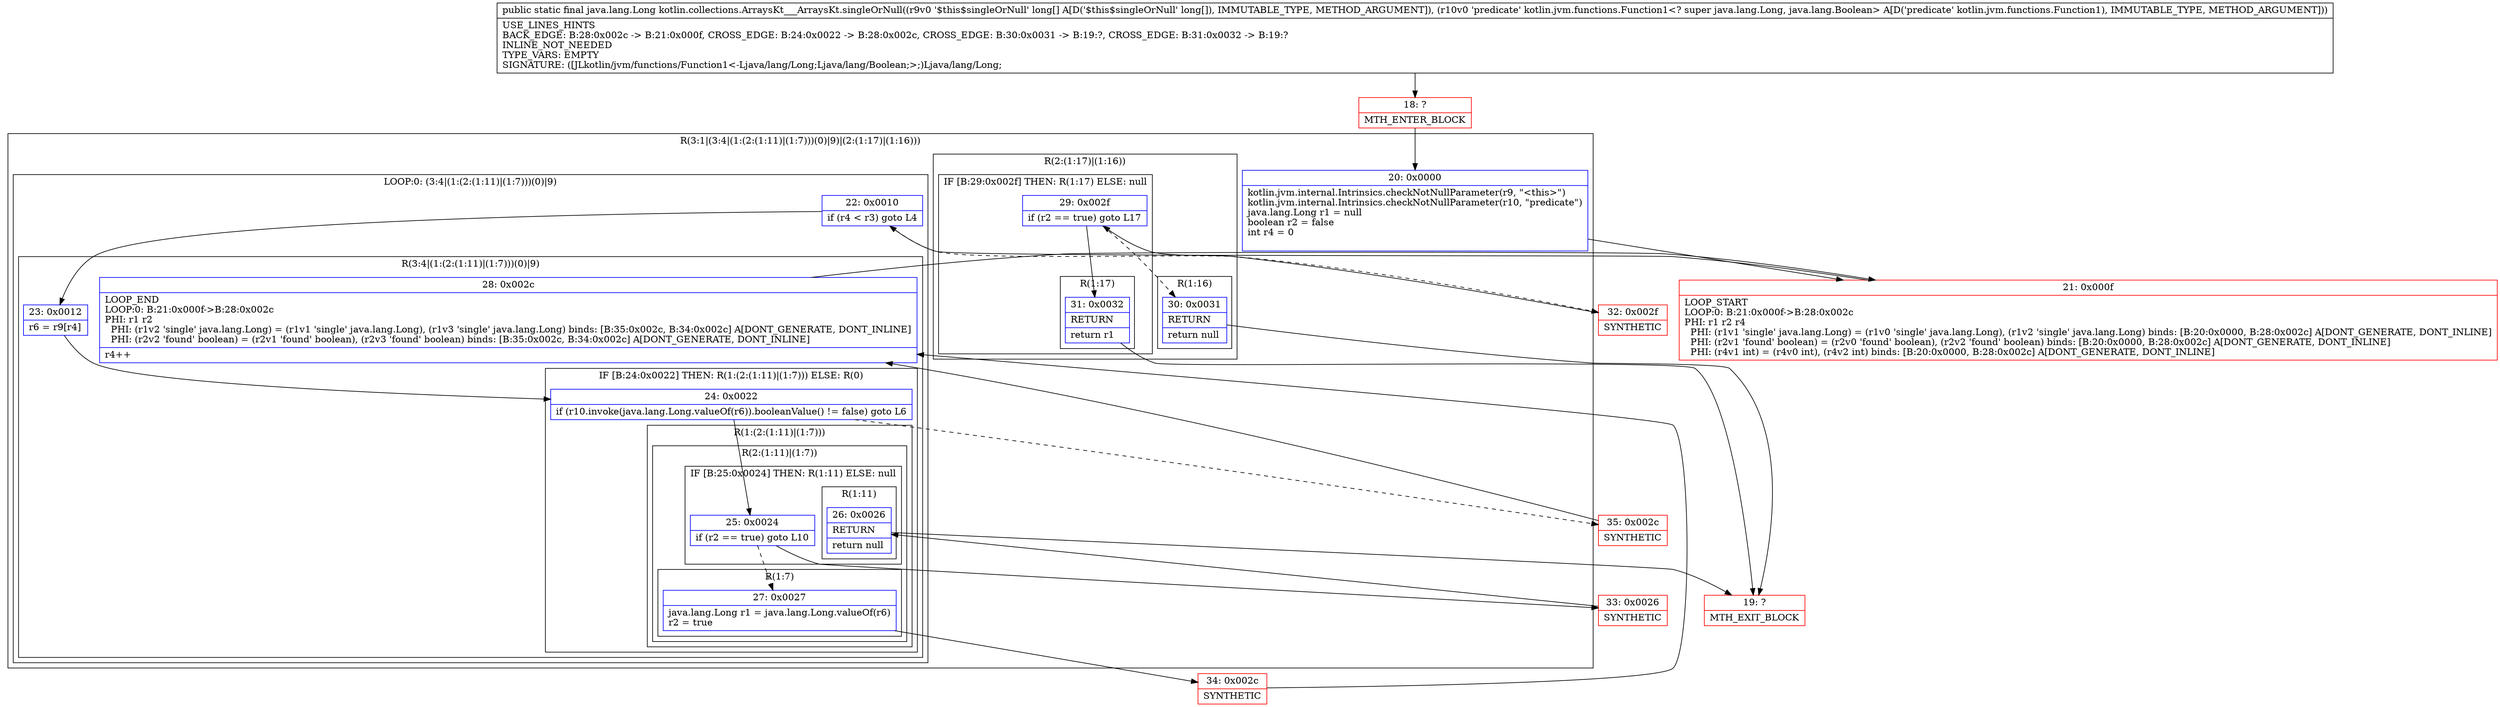 digraph "CFG forkotlin.collections.ArraysKt___ArraysKt.singleOrNull([JLkotlin\/jvm\/functions\/Function1;)Ljava\/lang\/Long;" {
subgraph cluster_Region_919040562 {
label = "R(3:1|(3:4|(1:(2:(1:11)|(1:7)))(0)|9)|(2:(1:17)|(1:16)))";
node [shape=record,color=blue];
Node_20 [shape=record,label="{20\:\ 0x0000|kotlin.jvm.internal.Intrinsics.checkNotNullParameter(r9, \"\<this\>\")\lkotlin.jvm.internal.Intrinsics.checkNotNullParameter(r10, \"predicate\")\ljava.lang.Long r1 = null\lboolean r2 = false\lint r4 = 0\l\l}"];
subgraph cluster_LoopRegion_669780875 {
label = "LOOP:0: (3:4|(1:(2:(1:11)|(1:7)))(0)|9)";
node [shape=record,color=blue];
Node_22 [shape=record,label="{22\:\ 0x0010|if (r4 \< r3) goto L4\l}"];
subgraph cluster_Region_42716944 {
label = "R(3:4|(1:(2:(1:11)|(1:7)))(0)|9)";
node [shape=record,color=blue];
Node_23 [shape=record,label="{23\:\ 0x0012|r6 = r9[r4]\l}"];
subgraph cluster_IfRegion_1052501988 {
label = "IF [B:24:0x0022] THEN: R(1:(2:(1:11)|(1:7))) ELSE: R(0)";
node [shape=record,color=blue];
Node_24 [shape=record,label="{24\:\ 0x0022|if (r10.invoke(java.lang.Long.valueOf(r6)).booleanValue() != false) goto L6\l}"];
subgraph cluster_Region_740536482 {
label = "R(1:(2:(1:11)|(1:7)))";
node [shape=record,color=blue];
subgraph cluster_Region_2111601797 {
label = "R(2:(1:11)|(1:7))";
node [shape=record,color=blue];
subgraph cluster_IfRegion_275283358 {
label = "IF [B:25:0x0024] THEN: R(1:11) ELSE: null";
node [shape=record,color=blue];
Node_25 [shape=record,label="{25\:\ 0x0024|if (r2 == true) goto L10\l}"];
subgraph cluster_Region_975933670 {
label = "R(1:11)";
node [shape=record,color=blue];
Node_26 [shape=record,label="{26\:\ 0x0026|RETURN\l|return null\l}"];
}
}
subgraph cluster_Region_929372245 {
label = "R(1:7)";
node [shape=record,color=blue];
Node_27 [shape=record,label="{27\:\ 0x0027|java.lang.Long r1 = java.lang.Long.valueOf(r6)\lr2 = true\l}"];
}
}
}
subgraph cluster_Region_1540281472 {
label = "R(0)";
node [shape=record,color=blue];
}
}
Node_28 [shape=record,label="{28\:\ 0x002c|LOOP_END\lLOOP:0: B:21:0x000f\-\>B:28:0x002c\lPHI: r1 r2 \l  PHI: (r1v2 'single' java.lang.Long) = (r1v1 'single' java.lang.Long), (r1v3 'single' java.lang.Long) binds: [B:35:0x002c, B:34:0x002c] A[DONT_GENERATE, DONT_INLINE]\l  PHI: (r2v2 'found' boolean) = (r2v1 'found' boolean), (r2v3 'found' boolean) binds: [B:35:0x002c, B:34:0x002c] A[DONT_GENERATE, DONT_INLINE]\l|r4++\l}"];
}
}
subgraph cluster_Region_1792662011 {
label = "R(2:(1:17)|(1:16))";
node [shape=record,color=blue];
subgraph cluster_IfRegion_498326339 {
label = "IF [B:29:0x002f] THEN: R(1:17) ELSE: null";
node [shape=record,color=blue];
Node_29 [shape=record,label="{29\:\ 0x002f|if (r2 == true) goto L17\l}"];
subgraph cluster_Region_899569352 {
label = "R(1:17)";
node [shape=record,color=blue];
Node_31 [shape=record,label="{31\:\ 0x0032|RETURN\l|return r1\l}"];
}
}
subgraph cluster_Region_1954523249 {
label = "R(1:16)";
node [shape=record,color=blue];
Node_30 [shape=record,label="{30\:\ 0x0031|RETURN\l|return null\l}"];
}
}
}
Node_18 [shape=record,color=red,label="{18\:\ ?|MTH_ENTER_BLOCK\l}"];
Node_21 [shape=record,color=red,label="{21\:\ 0x000f|LOOP_START\lLOOP:0: B:21:0x000f\-\>B:28:0x002c\lPHI: r1 r2 r4 \l  PHI: (r1v1 'single' java.lang.Long) = (r1v0 'single' java.lang.Long), (r1v2 'single' java.lang.Long) binds: [B:20:0x0000, B:28:0x002c] A[DONT_GENERATE, DONT_INLINE]\l  PHI: (r2v1 'found' boolean) = (r2v0 'found' boolean), (r2v2 'found' boolean) binds: [B:20:0x0000, B:28:0x002c] A[DONT_GENERATE, DONT_INLINE]\l  PHI: (r4v1 int) = (r4v0 int), (r4v2 int) binds: [B:20:0x0000, B:28:0x002c] A[DONT_GENERATE, DONT_INLINE]\l}"];
Node_34 [shape=record,color=red,label="{34\:\ 0x002c|SYNTHETIC\l}"];
Node_33 [shape=record,color=red,label="{33\:\ 0x0026|SYNTHETIC\l}"];
Node_19 [shape=record,color=red,label="{19\:\ ?|MTH_EXIT_BLOCK\l}"];
Node_35 [shape=record,color=red,label="{35\:\ 0x002c|SYNTHETIC\l}"];
Node_32 [shape=record,color=red,label="{32\:\ 0x002f|SYNTHETIC\l}"];
MethodNode[shape=record,label="{public static final java.lang.Long kotlin.collections.ArraysKt___ArraysKt.singleOrNull((r9v0 '$this$singleOrNull' long[] A[D('$this$singleOrNull' long[]), IMMUTABLE_TYPE, METHOD_ARGUMENT]), (r10v0 'predicate' kotlin.jvm.functions.Function1\<? super java.lang.Long, java.lang.Boolean\> A[D('predicate' kotlin.jvm.functions.Function1), IMMUTABLE_TYPE, METHOD_ARGUMENT]))  | USE_LINES_HINTS\lBACK_EDGE: B:28:0x002c \-\> B:21:0x000f, CROSS_EDGE: B:24:0x0022 \-\> B:28:0x002c, CROSS_EDGE: B:30:0x0031 \-\> B:19:?, CROSS_EDGE: B:31:0x0032 \-\> B:19:?\lINLINE_NOT_NEEDED\lTYPE_VARS: EMPTY\lSIGNATURE: ([JLkotlin\/jvm\/functions\/Function1\<\-Ljava\/lang\/Long;Ljava\/lang\/Boolean;\>;)Ljava\/lang\/Long;\l}"];
MethodNode -> Node_18;Node_20 -> Node_21;
Node_22 -> Node_23;
Node_22 -> Node_32[style=dashed];
Node_23 -> Node_24;
Node_24 -> Node_25;
Node_24 -> Node_35[style=dashed];
Node_25 -> Node_27[style=dashed];
Node_25 -> Node_33;
Node_26 -> Node_19;
Node_27 -> Node_34;
Node_28 -> Node_21;
Node_29 -> Node_30[style=dashed];
Node_29 -> Node_31;
Node_31 -> Node_19;
Node_30 -> Node_19;
Node_18 -> Node_20;
Node_21 -> Node_22;
Node_34 -> Node_28;
Node_33 -> Node_26;
Node_35 -> Node_28;
Node_32 -> Node_29;
}

